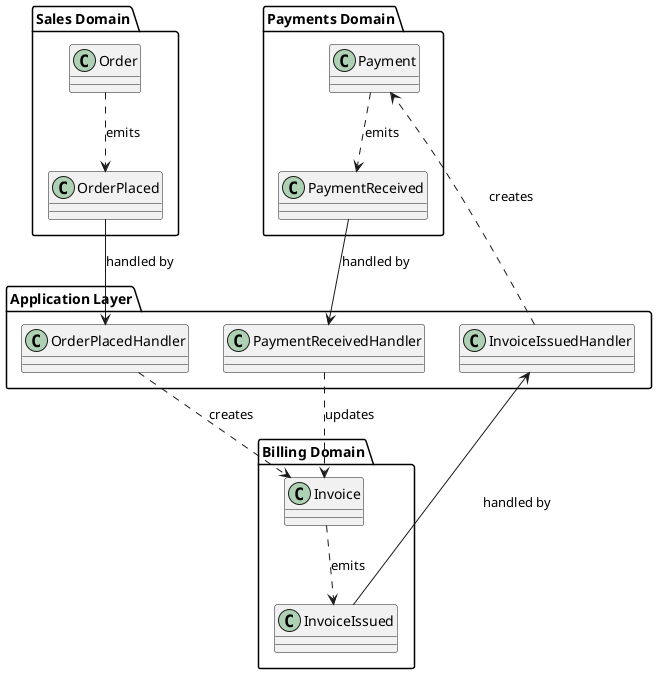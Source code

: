 @startuml Domain Relationships

package "Sales Domain" {
    class Order
    class OrderPlaced
}

package "Billing Domain" {
    class Invoice
    class InvoiceIssued
}

package "Payments Domain" {
    class Payment
    class PaymentReceived
}

package "Application Layer" {
    class OrderPlacedHandler
    class InvoiceIssuedHandler
    class PaymentReceivedHandler
}

Order ..> OrderPlaced : emits
OrderPlaced --> OrderPlacedHandler : handled by
OrderPlacedHandler ..> Invoice : creates
Invoice ..> InvoiceIssued : emits
InvoiceIssued --> InvoiceIssuedHandler : handled by
InvoiceIssuedHandler ..> Payment : creates
Payment ..> PaymentReceived : emits
PaymentReceived --> PaymentReceivedHandler : handled by
PaymentReceivedHandler ..> Invoice : updates

@enduml
